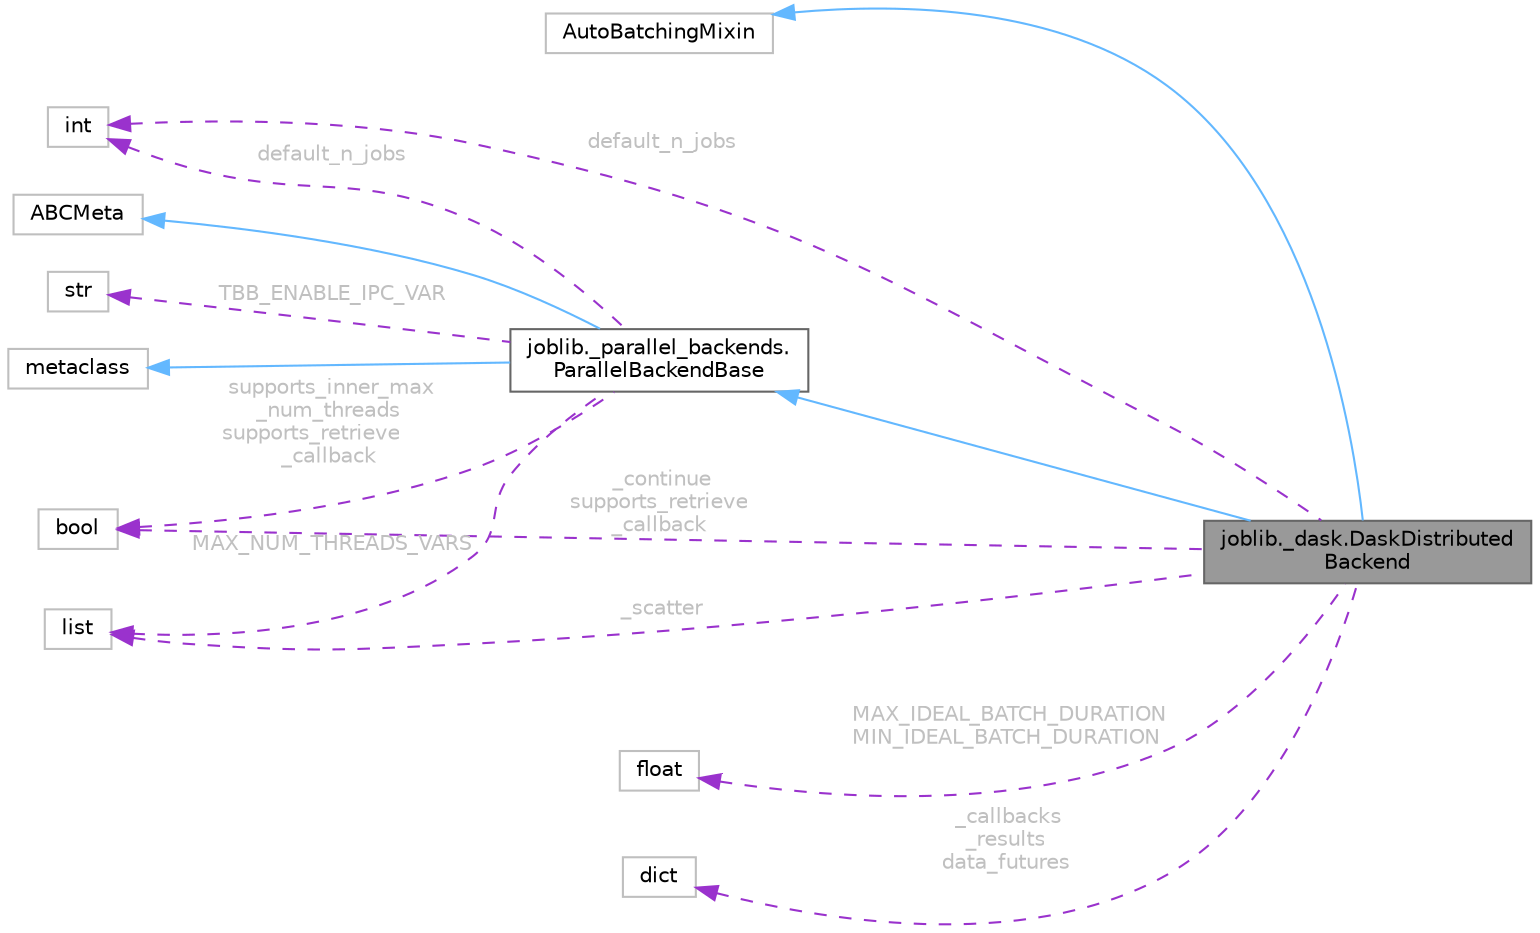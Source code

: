 digraph "joblib._dask.DaskDistributedBackend"
{
 // LATEX_PDF_SIZE
  bgcolor="transparent";
  edge [fontname=Helvetica,fontsize=10,labelfontname=Helvetica,labelfontsize=10];
  node [fontname=Helvetica,fontsize=10,shape=box,height=0.2,width=0.4];
  rankdir="LR";
  Node1 [id="Node000001",label="joblib._dask.DaskDistributed\lBackend",height=0.2,width=0.4,color="gray40", fillcolor="grey60", style="filled", fontcolor="black",tooltip=" "];
  Node2 -> Node1 [id="edge14_Node000001_Node000002",dir="back",color="steelblue1",style="solid",tooltip=" "];
  Node2 [id="Node000002",label="AutoBatchingMixin",height=0.2,width=0.4,color="grey75", fillcolor="white", style="filled",URL="$df/d6d/classAutoBatchingMixin.html",tooltip=" "];
  Node3 -> Node1 [id="edge15_Node000001_Node000003",dir="back",color="steelblue1",style="solid",tooltip=" "];
  Node3 [id="Node000003",label="joblib._parallel_backends.\lParallelBackendBase",height=0.2,width=0.4,color="gray40", fillcolor="white", style="filled",URL="$da/de3/classjoblib_1_1__parallel__backends_1_1ParallelBackendBase.html",tooltip=" "];
  Node4 -> Node3 [id="edge16_Node000003_Node000004",dir="back",color="steelblue1",style="solid",tooltip=" "];
  Node4 [id="Node000004",label="metaclass",height=0.2,width=0.4,color="grey75", fillcolor="white", style="filled",URL="$d1/d9a/classmetaclass.html",tooltip=" "];
  Node5 -> Node3 [id="edge17_Node000003_Node000005",dir="back",color="steelblue1",style="solid",tooltip=" "];
  Node5 [id="Node000005",label="ABCMeta",height=0.2,width=0.4,color="grey75", fillcolor="white", style="filled",URL="$df/d42/classABCMeta.html",tooltip=" "];
  Node6 -> Node3 [id="edge18_Node000003_Node000006",dir="back",color="darkorchid3",style="dashed",tooltip=" ",label=" default_n_jobs",fontcolor="grey" ];
  Node6 [id="Node000006",label="int",height=0.2,width=0.4,color="grey75", fillcolor="white", style="filled",tooltip=" "];
  Node7 -> Node3 [id="edge19_Node000003_Node000007",dir="back",color="darkorchid3",style="dashed",tooltip=" ",label=" supports_inner_max\l_num_threads\nsupports_retrieve\l_callback",fontcolor="grey" ];
  Node7 [id="Node000007",label="bool",height=0.2,width=0.4,color="grey75", fillcolor="white", style="filled",tooltip=" "];
  Node8 -> Node3 [id="edge20_Node000003_Node000008",dir="back",color="darkorchid3",style="dashed",tooltip=" ",label=" MAX_NUM_THREADS_VARS",fontcolor="grey" ];
  Node8 [id="Node000008",label="list",height=0.2,width=0.4,color="grey75", fillcolor="white", style="filled",tooltip=" "];
  Node9 -> Node3 [id="edge21_Node000003_Node000009",dir="back",color="darkorchid3",style="dashed",tooltip=" ",label=" TBB_ENABLE_IPC_VAR",fontcolor="grey" ];
  Node9 [id="Node000009",label="str",height=0.2,width=0.4,color="grey75", fillcolor="white", style="filled",tooltip=" "];
  Node10 -> Node1 [id="edge22_Node000001_Node000010",dir="back",color="darkorchid3",style="dashed",tooltip=" ",label=" MAX_IDEAL_BATCH_DURATION\nMIN_IDEAL_BATCH_DURATION",fontcolor="grey" ];
  Node10 [id="Node000010",label="float",height=0.2,width=0.4,color="grey75", fillcolor="white", style="filled",tooltip=" "];
  Node7 -> Node1 [id="edge23_Node000001_Node000007",dir="back",color="darkorchid3",style="dashed",tooltip=" ",label=" _continue\nsupports_retrieve\l_callback",fontcolor="grey" ];
  Node6 -> Node1 [id="edge24_Node000001_Node000006",dir="back",color="darkorchid3",style="dashed",tooltip=" ",label=" default_n_jobs",fontcolor="grey" ];
  Node8 -> Node1 [id="edge25_Node000001_Node000008",dir="back",color="darkorchid3",style="dashed",tooltip=" ",label=" _scatter",fontcolor="grey" ];
  Node11 -> Node1 [id="edge26_Node000001_Node000011",dir="back",color="darkorchid3",style="dashed",tooltip=" ",label=" _callbacks\n_results\ndata_futures",fontcolor="grey" ];
  Node11 [id="Node000011",label="dict",height=0.2,width=0.4,color="grey75", fillcolor="white", style="filled",tooltip=" "];
}
